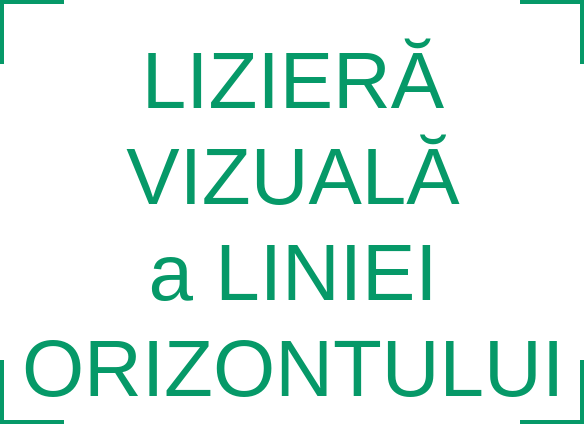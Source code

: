 <mxfile version="17.5.0" type="github">
  <diagram id="g9IoMSUWcbe22f7VssiO" name="Page-1">
    <mxGraphModel dx="639" dy="739" grid="1" gridSize="10" guides="1" tooltips="1" connect="1" arrows="1" fold="1" page="1" pageScale="1" pageWidth="850" pageHeight="1100" math="0" shadow="0">
      <root>
        <mxCell id="0" />
        <mxCell id="1" parent="0" />
        <mxCell id="0XbQbByG6N329DeGAEE6-1" value="&lt;font style=&quot;font-size: 40px&quot; color=&quot;#069968&quot;&gt;LIZIERĂ&lt;br&gt;VIZUALĂ&lt;br&gt;a LINIEI&lt;br&gt;ORIZONTULUI&lt;br&gt;&lt;/font&gt;" style="text;html=1;align=center;verticalAlign=middle;resizable=0;points=[];autosize=1;strokeColor=none;fillColor=none;" parent="1" vertex="1">
          <mxGeometry x="190" y="260" width="290" height="100" as="geometry" />
        </mxCell>
        <mxCell id="0XbQbByG6N329DeGAEE6-2" value="" style="shape=partialRectangle;whiteSpace=wrap;html=1;bottom=0;right=0;fillColor=none;fontSize=40;fontColor=#069968;strokeWidth=2;strokeColor=#069968;" parent="1" vertex="1">
          <mxGeometry x="190" y="200" width="30" height="30" as="geometry" />
        </mxCell>
        <mxCell id="0XbQbByG6N329DeGAEE6-3" value="" style="shape=partialRectangle;whiteSpace=wrap;html=1;bottom=0;right=0;fillColor=none;fontSize=40;fontColor=#069968;strokeWidth=2;strokeColor=#069968;rotation=90;" parent="1" vertex="1">
          <mxGeometry x="450" y="200" width="30" height="30" as="geometry" />
        </mxCell>
        <mxCell id="0XbQbByG6N329DeGAEE6-4" value="" style="shape=partialRectangle;whiteSpace=wrap;html=1;bottom=0;right=0;fillColor=none;fontSize=40;fontColor=#069968;strokeWidth=2;strokeColor=#069968;rotation=-180;" parent="1" vertex="1">
          <mxGeometry x="450" y="380" width="30" height="30" as="geometry" />
        </mxCell>
        <mxCell id="0XbQbByG6N329DeGAEE6-5" value="" style="shape=partialRectangle;whiteSpace=wrap;html=1;bottom=0;right=0;fillColor=none;fontSize=40;fontColor=#069968;strokeWidth=2;strokeColor=#069968;rotation=-90;" parent="1" vertex="1">
          <mxGeometry x="190" y="380" width="30" height="30" as="geometry" />
        </mxCell>
      </root>
    </mxGraphModel>
  </diagram>
</mxfile>
